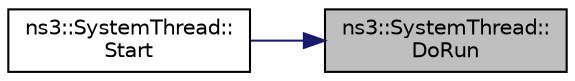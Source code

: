 digraph "ns3::SystemThread::DoRun"
{
 // LATEX_PDF_SIZE
  edge [fontname="Helvetica",fontsize="10",labelfontname="Helvetica",labelfontsize="10"];
  node [fontname="Helvetica",fontsize="10",shape=record];
  rankdir="RL";
  Node1 [label="ns3::SystemThread::\lDoRun",height=0.2,width=0.4,color="black", fillcolor="grey75", style="filled", fontcolor="black",tooltip="Invoke the callback in the new thread."];
  Node1 -> Node2 [dir="back",color="midnightblue",fontsize="10",style="solid",fontname="Helvetica"];
  Node2 [label="ns3::SystemThread::\lStart",height=0.2,width=0.4,color="black", fillcolor="white", style="filled",URL="$classns3_1_1_system_thread.html#a95716a1cd24ee8e7c6a08b7a2ad9481e",tooltip="Start a thread of execution, running the provided callback."];
}
